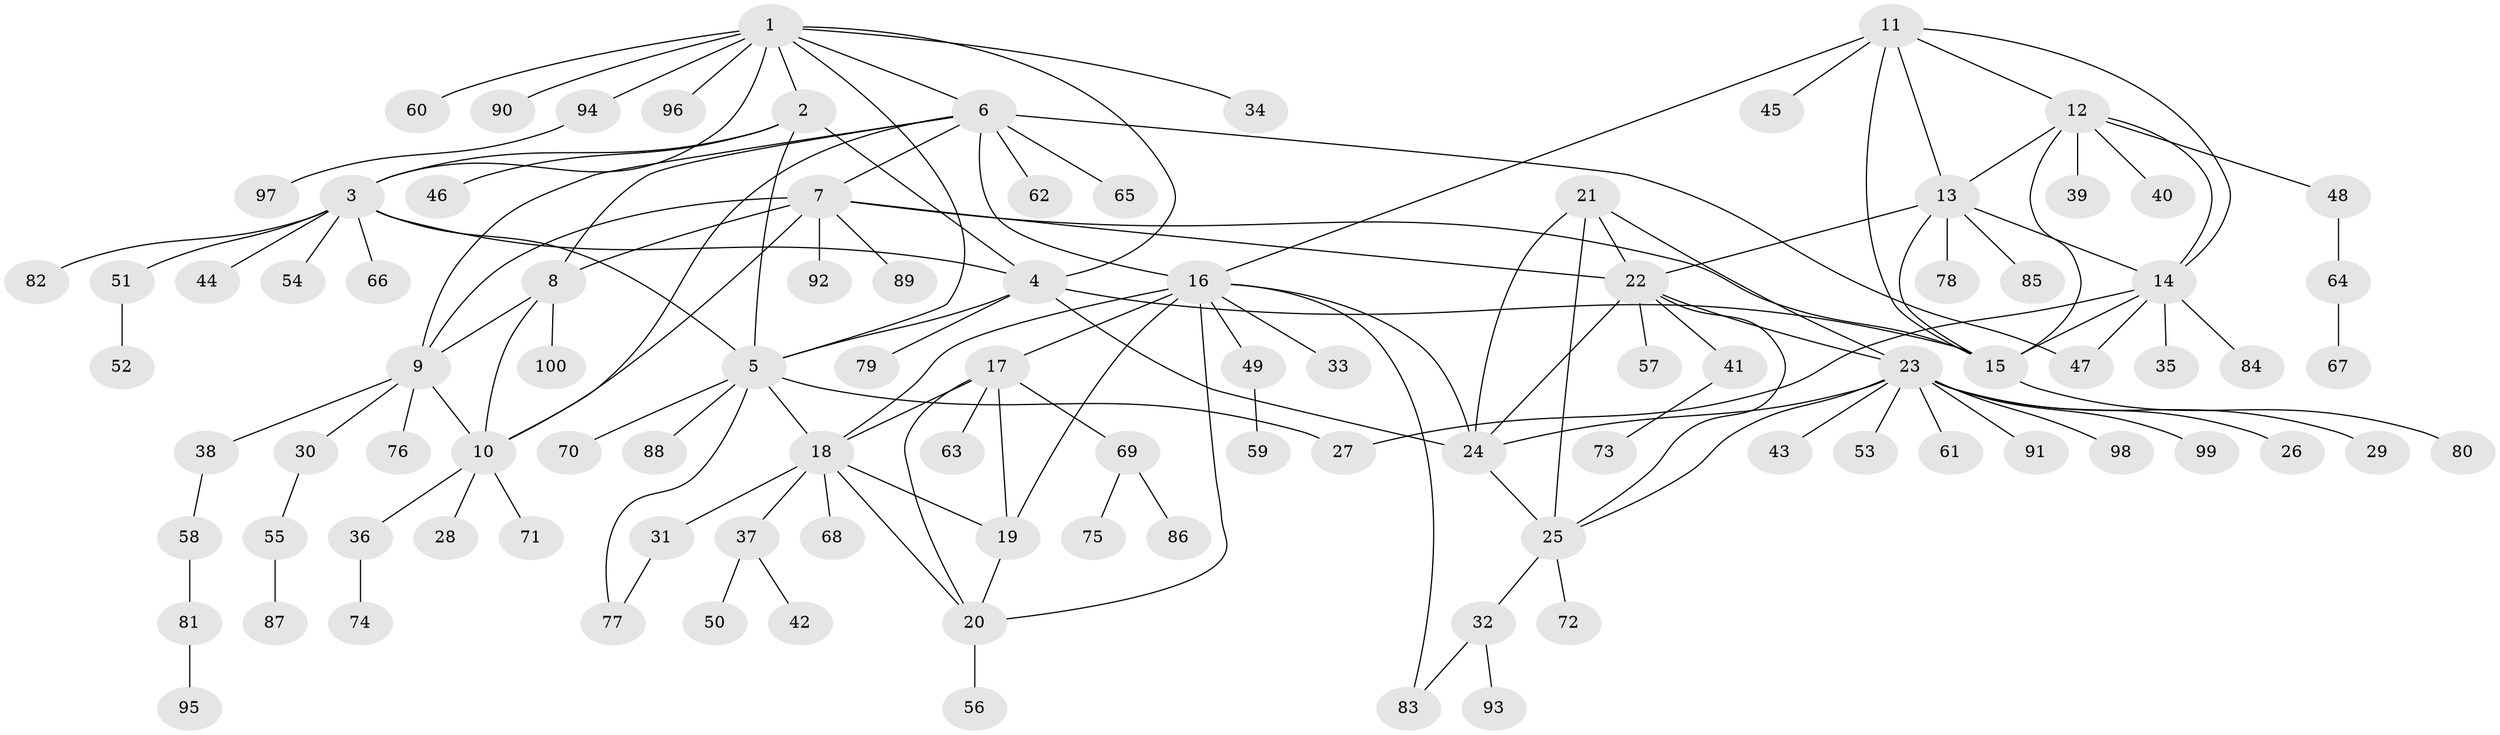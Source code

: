 // coarse degree distribution, {16: 0.03333333333333333, 1: 0.6333333333333333, 8: 0.03333333333333333, 4: 0.06666666666666667, 11: 0.03333333333333333, 3: 0.13333333333333333, 2: 0.06666666666666667}
// Generated by graph-tools (version 1.1) at 2025/19/03/04/25 18:19:57]
// undirected, 100 vertices, 139 edges
graph export_dot {
graph [start="1"]
  node [color=gray90,style=filled];
  1;
  2;
  3;
  4;
  5;
  6;
  7;
  8;
  9;
  10;
  11;
  12;
  13;
  14;
  15;
  16;
  17;
  18;
  19;
  20;
  21;
  22;
  23;
  24;
  25;
  26;
  27;
  28;
  29;
  30;
  31;
  32;
  33;
  34;
  35;
  36;
  37;
  38;
  39;
  40;
  41;
  42;
  43;
  44;
  45;
  46;
  47;
  48;
  49;
  50;
  51;
  52;
  53;
  54;
  55;
  56;
  57;
  58;
  59;
  60;
  61;
  62;
  63;
  64;
  65;
  66;
  67;
  68;
  69;
  70;
  71;
  72;
  73;
  74;
  75;
  76;
  77;
  78;
  79;
  80;
  81;
  82;
  83;
  84;
  85;
  86;
  87;
  88;
  89;
  90;
  91;
  92;
  93;
  94;
  95;
  96;
  97;
  98;
  99;
  100;
  1 -- 2;
  1 -- 3;
  1 -- 4;
  1 -- 5;
  1 -- 6;
  1 -- 34;
  1 -- 60;
  1 -- 90;
  1 -- 94;
  1 -- 96;
  2 -- 3;
  2 -- 4;
  2 -- 5;
  2 -- 46;
  3 -- 4;
  3 -- 5;
  3 -- 44;
  3 -- 51;
  3 -- 54;
  3 -- 66;
  3 -- 82;
  4 -- 5;
  4 -- 15;
  4 -- 24;
  4 -- 79;
  5 -- 18;
  5 -- 27;
  5 -- 70;
  5 -- 77;
  5 -- 88;
  6 -- 7;
  6 -- 8;
  6 -- 9;
  6 -- 10;
  6 -- 16;
  6 -- 47;
  6 -- 62;
  6 -- 65;
  7 -- 8;
  7 -- 9;
  7 -- 10;
  7 -- 15;
  7 -- 22;
  7 -- 89;
  7 -- 92;
  8 -- 9;
  8 -- 10;
  8 -- 100;
  9 -- 10;
  9 -- 30;
  9 -- 38;
  9 -- 76;
  10 -- 28;
  10 -- 36;
  10 -- 71;
  11 -- 12;
  11 -- 13;
  11 -- 14;
  11 -- 15;
  11 -- 16;
  11 -- 45;
  12 -- 13;
  12 -- 14;
  12 -- 15;
  12 -- 39;
  12 -- 40;
  12 -- 48;
  13 -- 14;
  13 -- 15;
  13 -- 22;
  13 -- 78;
  13 -- 85;
  14 -- 15;
  14 -- 27;
  14 -- 35;
  14 -- 47;
  14 -- 84;
  15 -- 80;
  16 -- 17;
  16 -- 18;
  16 -- 19;
  16 -- 20;
  16 -- 24;
  16 -- 33;
  16 -- 49;
  16 -- 83;
  17 -- 18;
  17 -- 19;
  17 -- 20;
  17 -- 63;
  17 -- 69;
  18 -- 19;
  18 -- 20;
  18 -- 31;
  18 -- 37;
  18 -- 68;
  19 -- 20;
  20 -- 56;
  21 -- 22;
  21 -- 23;
  21 -- 24;
  21 -- 25;
  22 -- 23;
  22 -- 24;
  22 -- 25;
  22 -- 41;
  22 -- 57;
  23 -- 24;
  23 -- 25;
  23 -- 26;
  23 -- 29;
  23 -- 43;
  23 -- 53;
  23 -- 61;
  23 -- 91;
  23 -- 98;
  23 -- 99;
  24 -- 25;
  25 -- 32;
  25 -- 72;
  30 -- 55;
  31 -- 77;
  32 -- 83;
  32 -- 93;
  36 -- 74;
  37 -- 42;
  37 -- 50;
  38 -- 58;
  41 -- 73;
  48 -- 64;
  49 -- 59;
  51 -- 52;
  55 -- 87;
  58 -- 81;
  64 -- 67;
  69 -- 75;
  69 -- 86;
  81 -- 95;
  94 -- 97;
}
